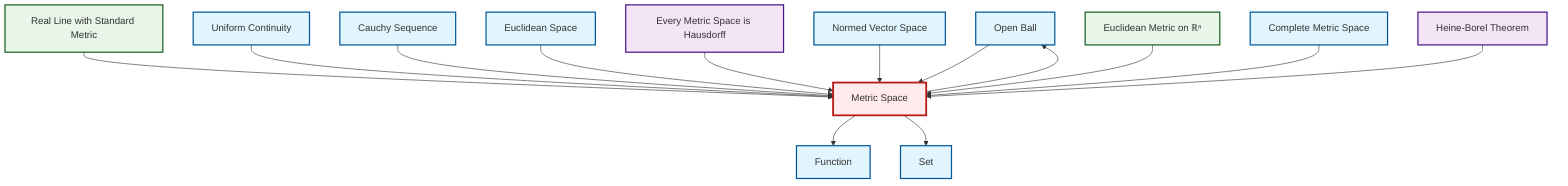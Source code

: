 graph TD
    classDef definition fill:#e1f5fe,stroke:#01579b,stroke-width:2px
    classDef theorem fill:#f3e5f5,stroke:#4a148c,stroke-width:2px
    classDef axiom fill:#fff3e0,stroke:#e65100,stroke-width:2px
    classDef example fill:#e8f5e9,stroke:#1b5e20,stroke-width:2px
    classDef current fill:#ffebee,stroke:#b71c1c,stroke-width:3px
    def-open-ball["Open Ball"]:::definition
    ex-euclidean-metric["Euclidean Metric on ℝⁿ"]:::example
    def-euclidean-space["Euclidean Space"]:::definition
    def-cauchy-sequence["Cauchy Sequence"]:::definition
    def-complete-metric-space["Complete Metric Space"]:::definition
    def-set["Set"]:::definition
    thm-metric-hausdorff["Every Metric Space is Hausdorff"]:::theorem
    ex-real-line-metric["Real Line with Standard Metric"]:::example
    def-normed-vector-space["Normed Vector Space"]:::definition
    def-metric-space["Metric Space"]:::definition
    def-uniform-continuity["Uniform Continuity"]:::definition
    thm-heine-borel["Heine-Borel Theorem"]:::theorem
    def-function["Function"]:::definition
    ex-real-line-metric --> def-metric-space
    def-metric-space --> def-open-ball
    def-uniform-continuity --> def-metric-space
    def-cauchy-sequence --> def-metric-space
    def-open-ball --> def-metric-space
    def-euclidean-space --> def-metric-space
    thm-metric-hausdorff --> def-metric-space
    def-metric-space --> def-function
    def-normed-vector-space --> def-metric-space
    def-metric-space --> def-set
    ex-euclidean-metric --> def-metric-space
    def-complete-metric-space --> def-metric-space
    thm-heine-borel --> def-metric-space
    class def-metric-space current